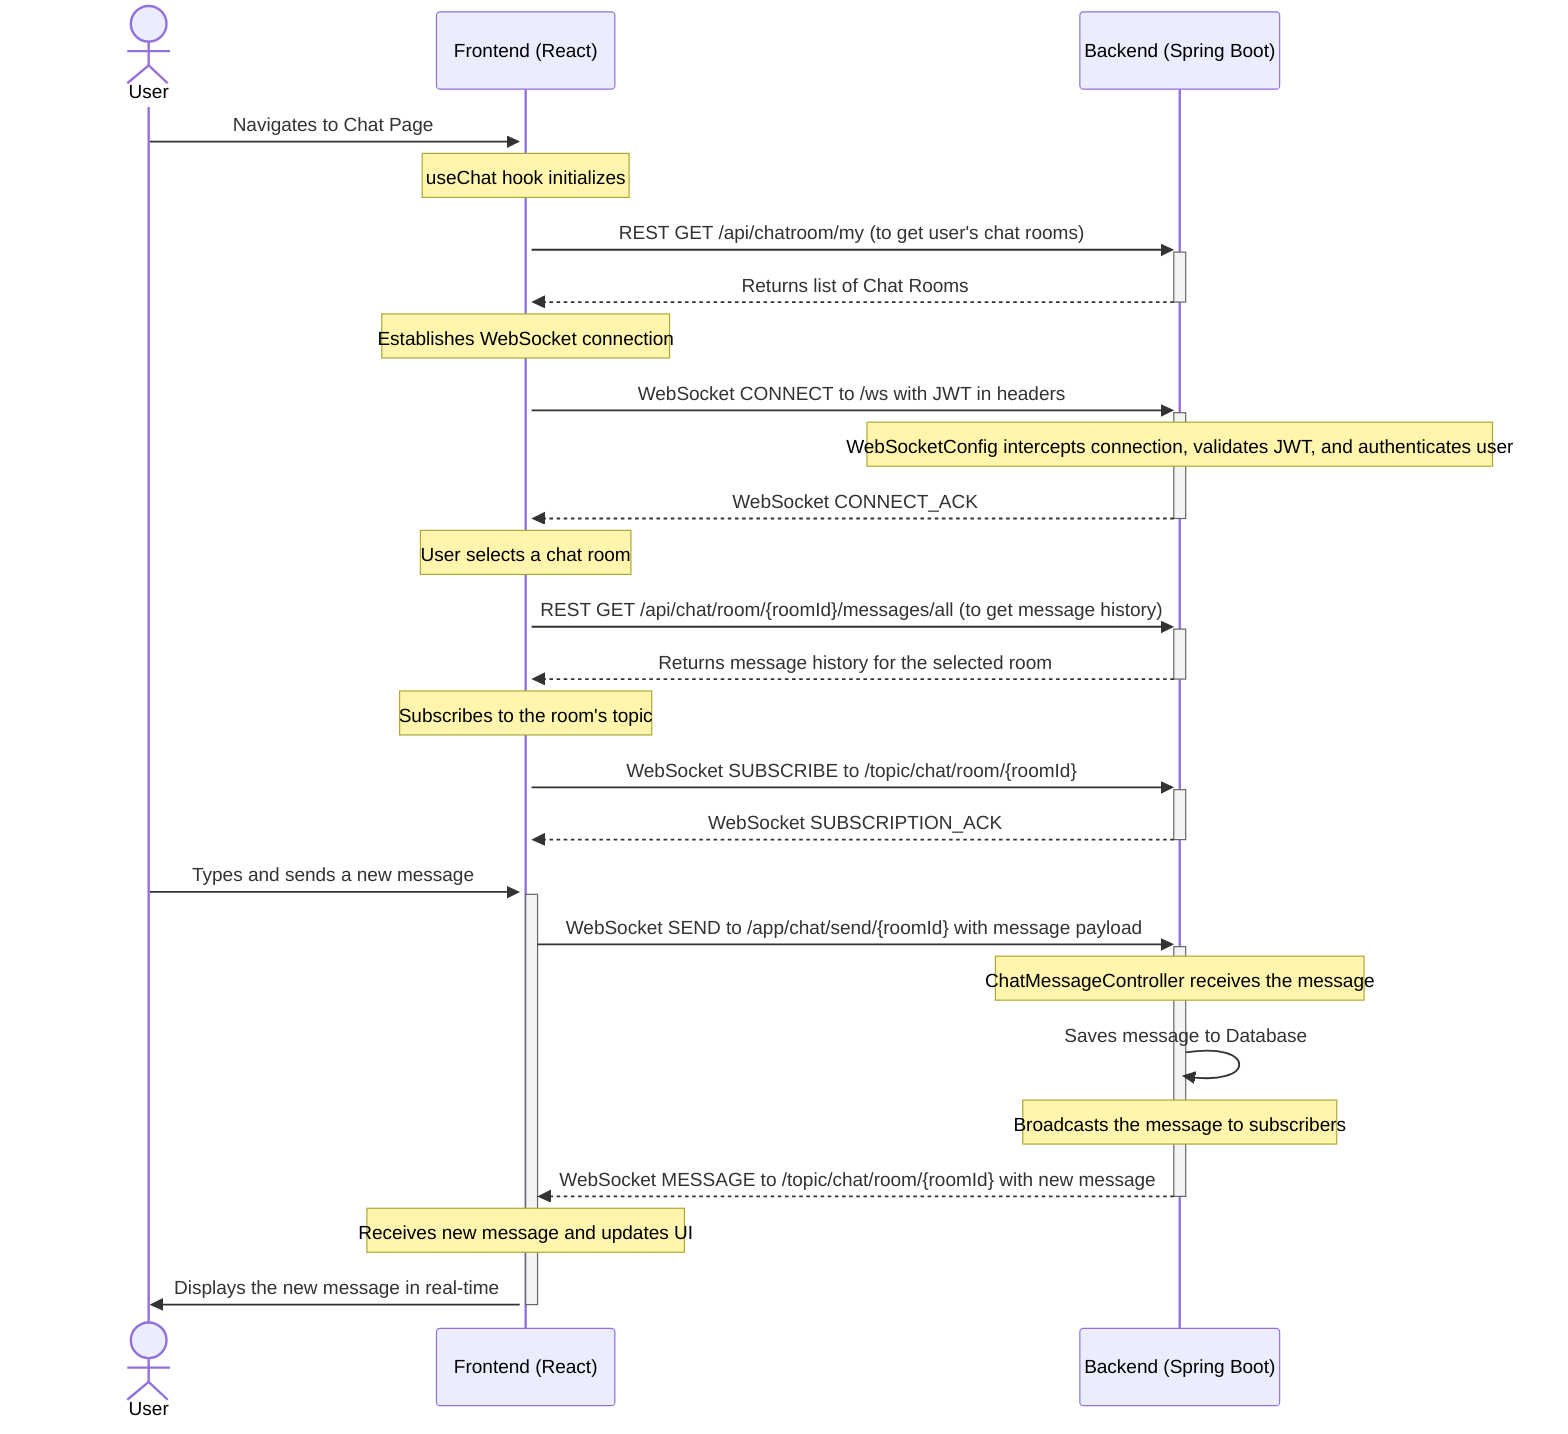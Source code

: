 sequenceDiagram
    actor User
    participant Frontend as Frontend (React)
    participant Backend as Backend (Spring Boot)

    User->>+Frontend: Navigates to Chat Page

    Note over Frontend: useChat hook initializes
    Frontend->>+Backend: REST GET /api/chatroom/my (to get user's chat rooms)
    Backend-->>-Frontend: Returns list of Chat Rooms

    Note over Frontend: Establishes WebSocket connection
    Frontend->>+Backend: WebSocket CONNECT to /ws with JWT in headers
    Note over Backend: WebSocketConfig intercepts connection, validates JWT, and authenticates user
    Backend-->>-Frontend: WebSocket CONNECT_ACK

    Note over Frontend: User selects a chat room
    Frontend->>+Backend: REST GET /api/chat/room/{roomId}/messages/all (to get message history)
    Backend-->>-Frontend: Returns message history for the selected room

    Note over Frontend: Subscribes to the room's topic
    Frontend->>+Backend: WebSocket SUBSCRIBE to /topic/chat/room/{roomId}
    Backend-->>-Frontend: WebSocket SUBSCRIPTION_ACK

    User->>+Frontend: Types and sends a new message
    Frontend->>+Backend: WebSocket SEND to /app/chat/send/{roomId} with message payload
    
    Note over Backend: ChatMessageController receives the message
    Backend->>Backend: Saves message to Database
    Note over Backend: Broadcasts the message to subscribers
    Backend-->>-Frontend: WebSocket MESSAGE to /topic/chat/room/{roomId} with new message

    Note over Frontend: Receives new message and updates UI
    Frontend->>-User: Displays the new message in real-time